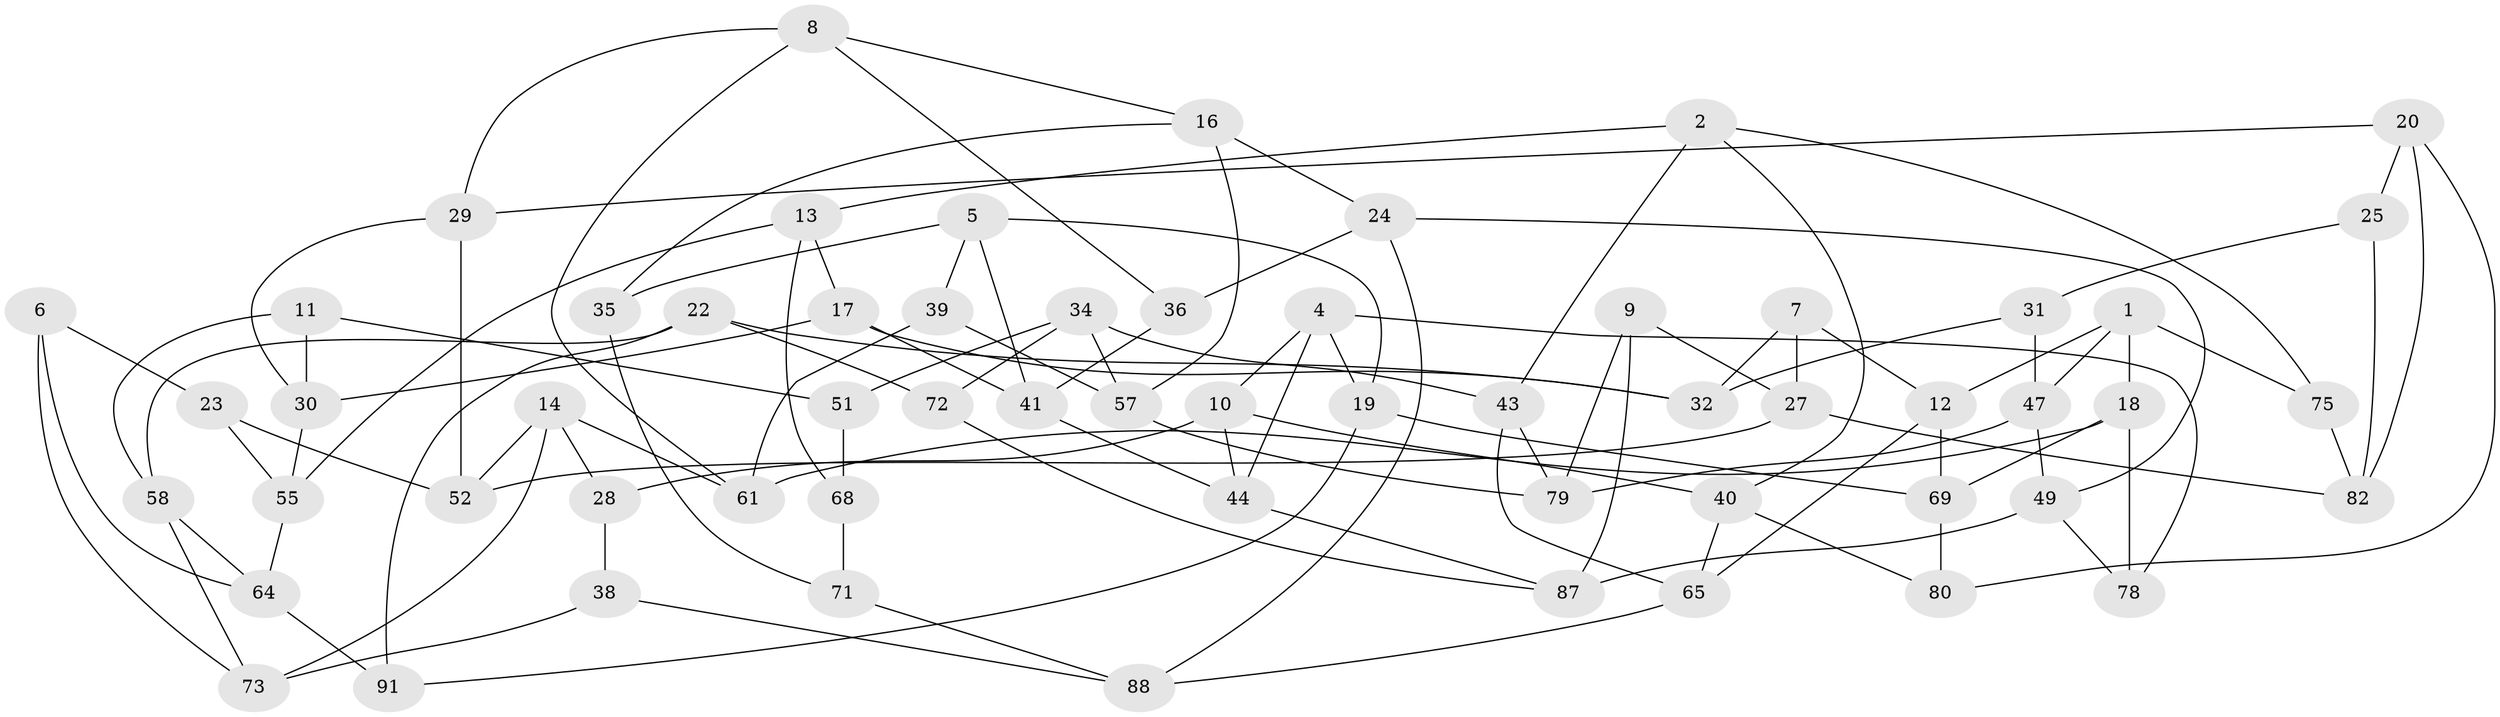 // original degree distribution, {3: 1.0}
// Generated by graph-tools (version 1.1) at 2025/39/02/21/25 10:39:00]
// undirected, 60 vertices, 110 edges
graph export_dot {
graph [start="1"]
  node [color=gray90,style=filled];
  1 [super="+3"];
  2 [super="+76"];
  4 [super="+83"];
  5 [super="+67"];
  6;
  7;
  8 [super="+50"];
  9;
  10 [super="+85"];
  11;
  12 [super="+37"];
  13 [super="+15"];
  14 [super="+66"];
  16 [super="+56"];
  17 [super="+62"];
  18 [super="+21"];
  19 [super="+46"];
  20 [super="+54"];
  22 [super="+48"];
  23;
  24 [super="+26"];
  25;
  27 [super="+33"];
  28;
  29 [super="+42"];
  30 [super="+53"];
  31;
  32 [super="+45"];
  34 [super="+94"];
  35;
  36;
  38;
  39;
  40 [super="+74"];
  41 [super="+95"];
  43 [super="+90"];
  44 [super="+100"];
  47 [super="+60"];
  49 [super="+86"];
  51;
  52 [super="+77"];
  55 [super="+97"];
  57 [super="+59"];
  58 [super="+70"];
  61 [super="+63"];
  64 [super="+81"];
  65 [super="+99"];
  68;
  69 [super="+84"];
  71;
  72;
  73 [super="+98"];
  75;
  78;
  79 [super="+89"];
  80;
  82 [super="+92"];
  87 [super="+96"];
  88 [super="+93"];
  91;
  1 -- 18;
  1 -- 47;
  1 -- 75;
  1 -- 12;
  2 -- 40;
  2 -- 43;
  2 -- 75;
  2 -- 13;
  4 -- 78;
  4 -- 19;
  4 -- 44;
  4 -- 10;
  5 -- 41;
  5 -- 35;
  5 -- 19;
  5 -- 39;
  6 -- 23;
  6 -- 64;
  6 -- 73;
  7 -- 32;
  7 -- 12;
  7 -- 27;
  8 -- 16;
  8 -- 61;
  8 -- 36;
  8 -- 29;
  9 -- 79;
  9 -- 27;
  9 -- 87;
  10 -- 44;
  10 -- 28;
  10 -- 40;
  11 -- 30;
  11 -- 51;
  11 -- 58;
  12 -- 69;
  12 -- 65;
  13 -- 68;
  13 -- 17;
  13 -- 55;
  14 -- 52;
  14 -- 28;
  14 -- 73;
  14 -- 61;
  16 -- 35;
  16 -- 57;
  16 -- 24;
  17 -- 30;
  17 -- 32;
  17 -- 41;
  18 -- 69;
  18 -- 78;
  18 -- 61;
  19 -- 91;
  19 -- 69;
  20 -- 25;
  20 -- 80;
  20 -- 29;
  20 -- 82;
  22 -- 91;
  22 -- 32;
  22 -- 72;
  22 -- 58;
  23 -- 52;
  23 -- 55;
  24 -- 88;
  24 -- 49;
  24 -- 36;
  25 -- 31;
  25 -- 82;
  27 -- 52;
  27 -- 82;
  28 -- 38;
  29 -- 52;
  29 -- 30;
  30 -- 55;
  31 -- 32;
  31 -- 47;
  34 -- 57;
  34 -- 43;
  34 -- 72;
  34 -- 51;
  35 -- 71;
  36 -- 41;
  38 -- 73;
  38 -- 88;
  39 -- 61;
  39 -- 57;
  40 -- 80;
  40 -- 65;
  41 -- 44;
  43 -- 65;
  43 -- 79;
  44 -- 87;
  47 -- 49;
  47 -- 79;
  49 -- 87;
  49 -- 78;
  51 -- 68;
  55 -- 64;
  57 -- 79;
  58 -- 73;
  58 -- 64;
  64 -- 91;
  65 -- 88;
  68 -- 71;
  69 -- 80;
  71 -- 88;
  72 -- 87;
  75 -- 82;
}
